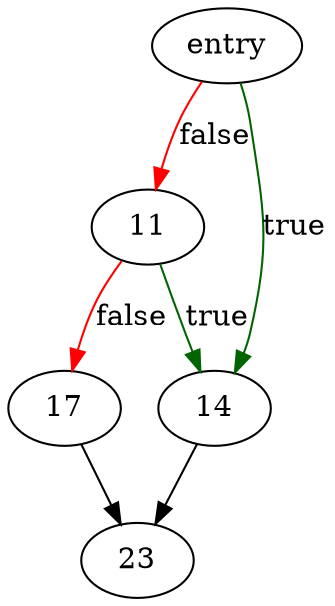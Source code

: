digraph "sqlite3ApiExit" {
	// Node definitions.
	2 [label=entry];
	11;
	14;
	17;
	23;

	// Edge definitions.
	2 -> 11 [
		color=red
		label=false
	];
	2 -> 14 [
		color=darkgreen
		label=true
	];
	11 -> 14 [
		color=darkgreen
		label=true
	];
	11 -> 17 [
		color=red
		label=false
	];
	14 -> 23;
	17 -> 23;
}
